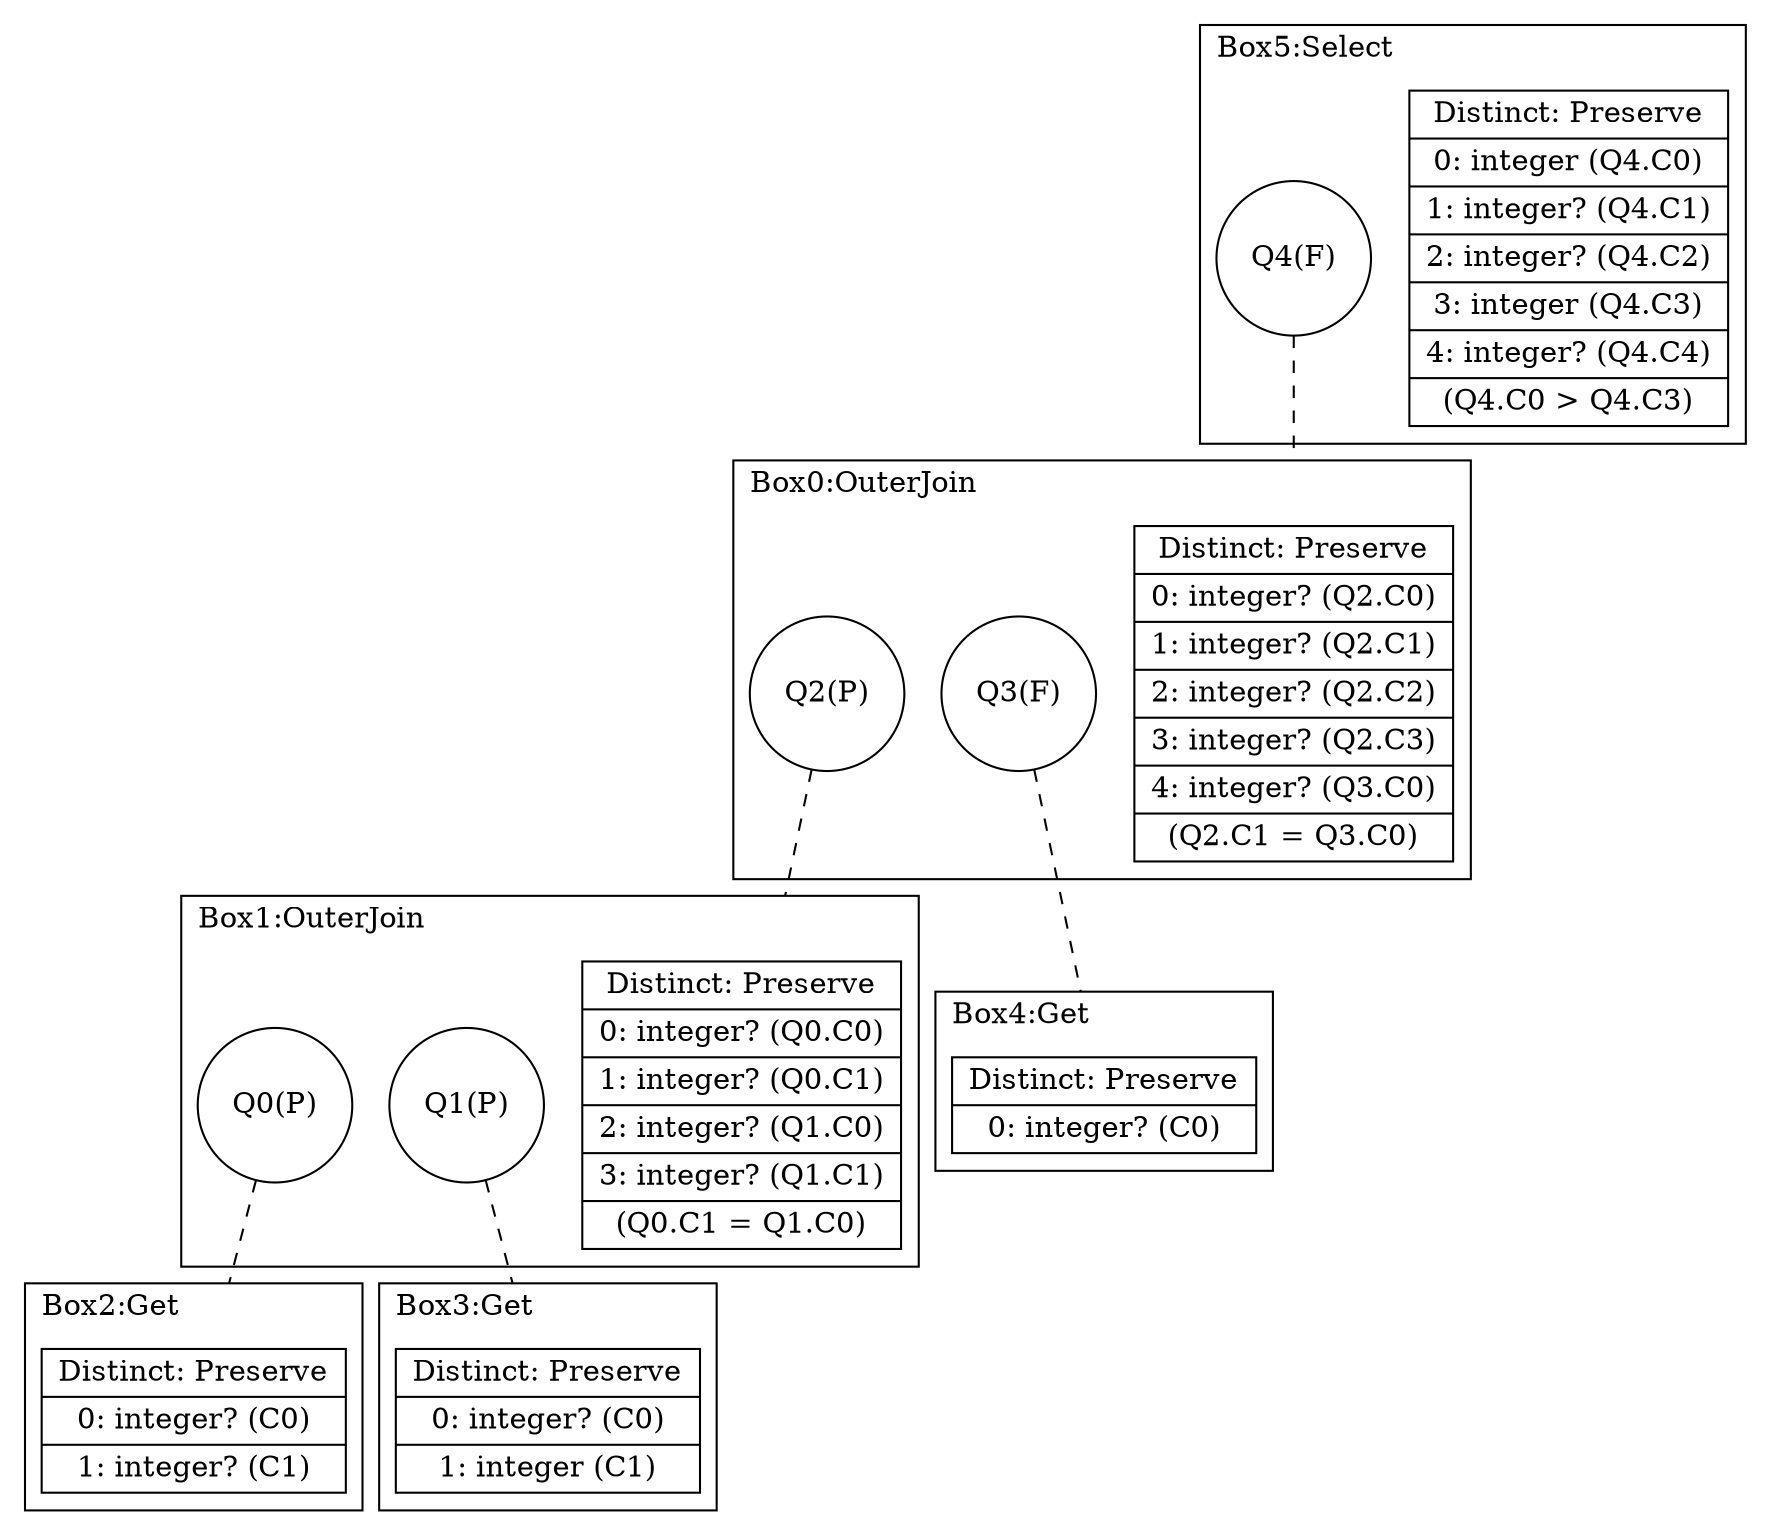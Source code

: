 digraph G {
    compound = true
    labeljust = l
    label = ""
    node [ shape = box ]
    subgraph cluster5 {
        label = "Box5:Select"
        boxhead5 [ shape = record, label = "{ Distinct: Preserve| 0: integer (Q4.C0)| 1: integer? (Q4.C1)| 2: integer? (Q4.C2)| 3: integer (Q4.C3)| 4: integer? (Q4.C4)| (Q4.C0 \> Q4.C3) }" ]
        {
            rank = same
            node [ shape = circle ]
            Q4 [ label = "Q4(F)" ]
        }
    }
    subgraph cluster0 {
        label = "Box0:OuterJoin"
        boxhead0 [ shape = record, label = "{ Distinct: Preserve| 0: integer? (Q2.C0)| 1: integer? (Q2.C1)| 2: integer? (Q2.C2)| 3: integer? (Q2.C3)| 4: integer? (Q3.C0)| (Q2.C1 = Q3.C0) }" ]
        {
            rank = same
            node [ shape = circle ]
            Q2 [ label = "Q2(P)" ]
            Q3 [ label = "Q3(F)" ]
        }
    }
    subgraph cluster1 {
        label = "Box1:OuterJoin"
        boxhead1 [ shape = record, label = "{ Distinct: Preserve| 0: integer? (Q0.C0)| 1: integer? (Q0.C1)| 2: integer? (Q1.C0)| 3: integer? (Q1.C1)| (Q0.C1 = Q1.C0) }" ]
        {
            rank = same
            node [ shape = circle ]
            Q0 [ label = "Q0(P)" ]
            Q1 [ label = "Q1(P)" ]
        }
    }
    subgraph cluster2 {
        label = "Box2:Get"
        boxhead2 [ shape = record, label = "{ Distinct: Preserve| 0: integer? (C0)| 1: integer? (C1) }" ]
        {
            rank = same
        }
    }
    subgraph cluster3 {
        label = "Box3:Get"
        boxhead3 [ shape = record, label = "{ Distinct: Preserve| 0: integer? (C0)| 1: integer (C1) }" ]
        {
            rank = same
        }
    }
    subgraph cluster4 {
        label = "Box4:Get"
        boxhead4 [ shape = record, label = "{ Distinct: Preserve| 0: integer? (C0) }" ]
        {
            rank = same
        }
    }
    edge [ arrowhead = none, style = dashed ]
    Q4 -> boxhead0 [ lhead = cluster0 ]
    Q2 -> boxhead1 [ lhead = cluster1 ]
    Q3 -> boxhead4 [ lhead = cluster4 ]
    Q0 -> boxhead2 [ lhead = cluster2 ]
    Q1 -> boxhead3 [ lhead = cluster3 ]
}
